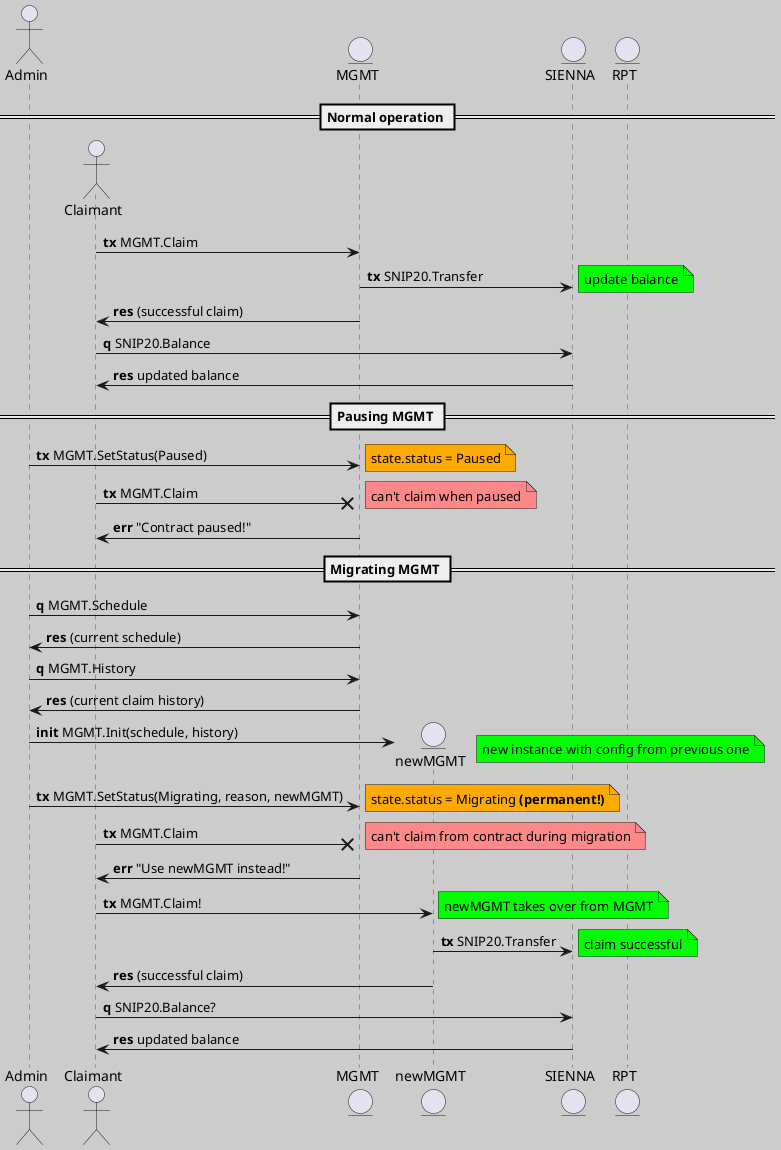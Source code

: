 @startuml
skinparam backgroundColor #ccc
skinparam sequence.LifeLineBorderColor #555
actor Admin order 0
entity SIENNA order 3
entity MGMT order 2
entity RPT order 4

== Normal operation ==
create actor Claimant order 1
Admin -[hidden]-> Claimant
Claimant -> MGMT : **tx** MGMT.Claim
MGMT -> SIENNA : **tx** SNIP20.Transfer
note right #00ff00: update balance
MGMT -> Claimant : **res** (successful claim)
Claimant -> SIENNA : **q** SNIP20.Balance
SIENNA -> Claimant : **res** updated balance

== Pausing MGMT ==
Admin -> MGMT : **tx** MGMT.SetStatus(Paused)
note right #ffaa00: state.status = Paused
Claimant -x MGMT : **tx** MGMT.Claim
note right #ff8888: can't claim when paused
MGMT -> Claimant : **err** "Contract paused!"

== Migrating MGMT ==
Admin -> MGMT : **q** MGMT.Schedule
MGMT -> Admin : **res** (current schedule)
Admin -> MGMT : **q** MGMT.History
MGMT -> Admin : **res** (current claim history)
create entity newMGMT order 2
Admin -> newMGMT : **init** MGMT.Init(schedule, history)
note right #00ff00: new instance with config from previous one
Admin -> MGMT : **tx** MGMT.SetStatus(Migrating, reason, newMGMT)
note right #ffaa00: state.status = Migrating **(permanent!)**
Claimant -x MGMT : **tx** MGMT.Claim
note right #ff8888: can't claim from contract during migration
MGMT -> Claimant : **err** "Use newMGMT instead!"
Claimant -> newMGMT : **tx** MGMT.Claim!
note right #00ff00: newMGMT takes over from MGMT
newMGMT -> SIENNA : **tx** SNIP20.Transfer
note right #00ff00: claim successful
newMGMT -> Claimant : **res** (successful claim)
Claimant -> SIENNA : **q** SNIP20.Balance?
SIENNA -> Claimant : **res** updated balance
@enduml
